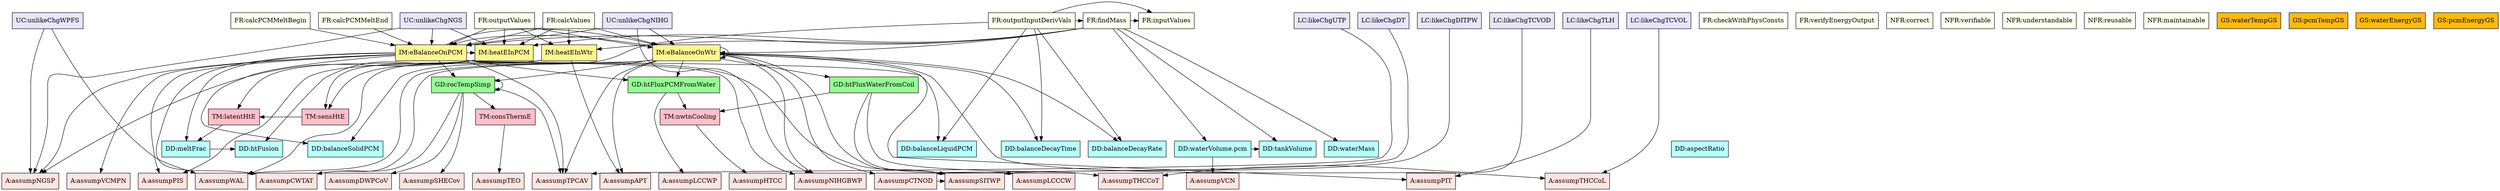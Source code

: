 digraph allvsall {
	assumpCTNOD -> assumpSITWP;
	wVol -> assumpVCN;
	wVol -> tankVol;
	meltFrac -> htFusion;
	consThermECS:theory -> assumpTEO;
	sensHeat:theory -> latentHtETM;
	latentHtETM -> meltFrac;
	nwtnCoolingTM -> assumpHTCC;
	rocTempSimpRC:theory -> assumpCWTAT;
	rocTempSimpRC:theory -> assumpTPCAV;
	rocTempSimpRC:theory -> assumpDWPCoV;
	rocTempSimpRC:theory -> assumpSHECov;
	rocTempSimpRC:theory -> consThermECS:theory;
	rocTempSimpRC:theory -> rocTempSimpRC:theory;
	htFluxC:theory -> assumpLCCCW;
	htFluxC:theory -> assumpTHCCoT;
	htFluxC:theory -> nwtnCoolingTM;
	htFluxP:theory -> assumpLCCWP;
	htFluxP:theory -> nwtnCoolingTM;
	eBalanceOnWtrRC:theory -> assumpCWTAT;
	eBalanceOnWtrRC:theory -> assumpTPCAV;
	eBalanceOnWtrRC:theory -> assumpTHCCoL;
	eBalanceOnWtrRC:theory -> assumpCTNOD;
	eBalanceOnWtrRC:theory -> assumpSITWP;
	eBalanceOnWtrRC:theory -> assumpWAL;
	eBalanceOnWtrRC:theory -> assumpPIT;
	eBalanceOnWtrRC:theory -> assumpNIHGBWP;
	eBalanceOnWtrRC:theory -> assumpAPT;
	eBalanceOnWtrRC:theory -> tauW;
	eBalanceOnWtrRC:theory -> eta;
	eBalanceOnWtrRC:theory -> rocTempSimpRC:theory;
	eBalanceOnWtrRC:theory -> htFluxC:theory;
	eBalanceOnWtrRC:theory -> htFluxP:theory;
	eBalanceOnWtrRC:theory -> eBalanceOnWtrRC:theory;
	eBalanceOnWtrRC:theory -> eBalanceOnPCMRC:theory;
	eBalanceOnPCMRC:theory -> assumpCWTAT;
	eBalanceOnPCMRC:theory -> assumpTPCAV;
	eBalanceOnPCMRC:theory -> assumpSITWP;
	eBalanceOnPCMRC:theory -> assumpPIS;
	eBalanceOnPCMRC:theory -> assumpNIHGBWP;
	eBalanceOnPCMRC:theory -> assumpVCMPN;
	eBalanceOnPCMRC:theory -> assumpNGSP;
	eBalanceOnPCMRC:theory -> tauSP;
	eBalanceOnPCMRC:theory -> tauLP;
	eBalanceOnPCMRC:theory -> meltFrac;
	eBalanceOnPCMRC:theory -> rocTempSimpRC:theory;
	eBalanceOnPCMRC:theory -> htFluxP:theory;
	eBalanceOnPCMRC:theory -> eBalanceOnWtrRC:theory;
	eBalanceOnPCMRC:theory -> heatEInPCMRC:theory;
	heatEInWtrIM -> assumpWAL;
	heatEInWtrIM -> assumpAPT;
	heatEInWtrIM -> sensHeat:theory;
	heatEInPCMRC:theory -> assumpPIS;
	heatEInPCMRC:theory -> assumpNGSP;
	heatEInPCMRC:theory -> htFusion;
	heatEInPCMRC:theory -> sensHeat:theory;
	heatEInPCMRC:theory -> latentHtETM;
	findMass -> wMass;
	findMass -> wVol;
	findMass -> tankVol;
	findMass -> eBalanceOnWtrRC:theory;
	findMass -> eBalanceOnPCMRC:theory;
	findMass -> heatEInWtrIM;
	findMass -> heatEInPCMRC:theory;
	findMass -> inputValues;
	outputInputDerivVals -> tauW;
	outputInputDerivVals -> eta;
	outputInputDerivVals -> tauSP;
	outputInputDerivVals -> tauLP;
	outputInputDerivVals -> inputValues;
	outputInputDerivVals -> findMass;
	calcValues -> eBalanceOnWtrRC:theory;
	calcValues -> eBalanceOnPCMRC:theory;
	calcValues -> heatEInWtrIM;
	calcValues -> heatEInPCMRC:theory;
	calcPCMMeltBegin -> eBalanceOnPCMRC:theory;
	calcPCMMeltEnd -> eBalanceOnPCMRC:theory;
	outputValues -> eBalanceOnWtrRC:theory;
	outputValues -> eBalanceOnPCMRC:theory;
	outputValues -> heatEInWtrIM;
	outputValues -> heatEInPCMRC:theory;
	likeChgUTP -> assumpTPCAV;
	likeChgTCVOD -> assumpTHCCoT;
	likeChgTCVOL -> assumpTHCCoL;
	likeChgDT -> assumpCTNOD;
	likeChgDITPW -> assumpSITWP;
	likeChgTLH -> assumpPIT;
	unlikeChgWPFS -> assumpWAL;
	unlikeChgWPFS -> assumpNGSP;
	unlikeChgNIHG -> assumpNIHGBWP;
	unlikeChgNIHG -> eBalanceOnWtrRC:theory;
	unlikeChgNIHG -> eBalanceOnPCMRC:theory;
	unlikeChgNGS -> assumpNGSP;
	unlikeChgNGS -> eBalanceOnPCMRC:theory;
	unlikeChgNGS -> heatEInPCMRC:theory;


	assumpTEO	[shape=box, color=black, style=filled, fillcolor=mistyrose, label="A:assumpTEO"];
	assumpHTCC	[shape=box, color=black, style=filled, fillcolor=mistyrose, label="A:assumpHTCC"];
	assumpCWTAT	[shape=box, color=black, style=filled, fillcolor=mistyrose, label="A:assumpCWTAT"];
	assumpTPCAV	[shape=box, color=black, style=filled, fillcolor=mistyrose, label="A:assumpTPCAV"];
	assumpDWPCoV	[shape=box, color=black, style=filled, fillcolor=mistyrose, label="A:assumpDWPCoV"];
	assumpSHECov	[shape=box, color=black, style=filled, fillcolor=mistyrose, label="A:assumpSHECov"];
	assumpLCCCW	[shape=box, color=black, style=filled, fillcolor=mistyrose, label="A:assumpLCCCW"];
	assumpTHCCoT	[shape=box, color=black, style=filled, fillcolor=mistyrose, label="A:assumpTHCCoT"];
	assumpTHCCoL	[shape=box, color=black, style=filled, fillcolor=mistyrose, label="A:assumpTHCCoL"];
	assumpLCCWP	[shape=box, color=black, style=filled, fillcolor=mistyrose, label="A:assumpLCCWP"];
	assumpCTNOD	[shape=box, color=black, style=filled, fillcolor=mistyrose, label="A:assumpCTNOD"];
	assumpSITWP	[shape=box, color=black, style=filled, fillcolor=mistyrose, label="A:assumpSITWP"];
	assumpPIS	[shape=box, color=black, style=filled, fillcolor=mistyrose, label="A:assumpPIS"];
	assumpWAL	[shape=box, color=black, style=filled, fillcolor=mistyrose, label="A:assumpWAL"];
	assumpPIT	[shape=box, color=black, style=filled, fillcolor=mistyrose, label="A:assumpPIT"];
	assumpNIHGBWP	[shape=box, color=black, style=filled, fillcolor=mistyrose, label="A:assumpNIHGBWP"];
	assumpVCMPN	[shape=box, color=black, style=filled, fillcolor=mistyrose, label="A:assumpVCMPN"];
	assumpNGSP	[shape=box, color=black, style=filled, fillcolor=mistyrose, label="A:assumpNGSP"];
	assumpAPT	[shape=box, color=black, style=filled, fillcolor=mistyrose, label="A:assumpAPT"];
	assumpVCN	[shape=box, color=black, style=filled, fillcolor=mistyrose, label="A:assumpVCN"];

	subgraph A {
	rank="same"
	{assumpTEO, assumpHTCC, assumpCWTAT, assumpTPCAV, assumpDWPCoV, assumpSHECov, assumpLCCCW, assumpTHCCoT, assumpTHCCoL, assumpLCCWP, assumpCTNOD, assumpSITWP, assumpPIS, assumpWAL, assumpPIT, assumpNIHGBWP, assumpVCMPN, assumpNGSP, assumpAPT, assumpVCN}
	}

	wMass	[shape=box, color=black, style=filled, fillcolor=paleturquoise1, label="DD:waterMass"];
	wVol	[shape=box, color=black, style=filled, fillcolor=paleturquoise1, label="DD:waterVolume.pcm"];
	tankVol	[shape=box, color=black, style=filled, fillcolor=paleturquoise1, label="DD:tankVolume"];
	tauW	[shape=box, color=black, style=filled, fillcolor=paleturquoise1, label="DD:balanceDecayRate"];
	eta	[shape=box, color=black, style=filled, fillcolor=paleturquoise1, label="DD:balanceDecayTime"];
	tauSP	[shape=box, color=black, style=filled, fillcolor=paleturquoise1, label="DD:balanceSolidPCM"];
	tauLP	[shape=box, color=black, style=filled, fillcolor=paleturquoise1, label="DD:balanceLiquidPCM"];
	htFusion	[shape=box, color=black, style=filled, fillcolor=paleturquoise1, label="DD:htFusion"];
	meltFrac	[shape=box, color=black, style=filled, fillcolor=paleturquoise1, label="DD:meltFrac"];
	aspectRatio	[shape=box, color=black, style=filled, fillcolor=paleturquoise1, label="DD:aspectRatio"];

	subgraph DD {
	rank="same"
	{wMass, wVol, tankVol, tauW, eta, tauSP, tauLP, htFusion, meltFrac, aspectRatio}
	}

	consThermECS:theory	[shape=box, color=black, style=filled, fillcolor=pink, label="TM:consThermE"];
	sensHeat:theory	[shape=box, color=black, style=filled, fillcolor=pink, label="TM:sensHtE"];
	latentHtETM	[shape=box, color=black, style=filled, fillcolor=pink, label="TM:latentHtE"];
	nwtnCoolingTM	[shape=box, color=black, style=filled, fillcolor=pink, label="TM:nwtnCooling"];

	subgraph TM {
	rank="same"
	{consThermECS:theory, sensHeat:theory, latentHtETM, nwtnCoolingTM}
	}

	rocTempSimpRC:theory	[shape=box, color=black, style=filled, fillcolor=palegreen, label="GD:rocTempSimp"];
	htFluxC:theory	[shape=box, color=black, style=filled, fillcolor=palegreen, label="GD:htFluxWaterFromCoil"];
	htFluxP:theory	[shape=box, color=black, style=filled, fillcolor=palegreen, label="GD:htFluxPCMFromWater"];

	subgraph GD {
	rank="same"
	{rocTempSimpRC:theory, htFluxC:theory, htFluxP:theory}
	}

	eBalanceOnWtrRC:theory	[shape=box, color=black, style=filled, fillcolor=khaki1, label="IM:eBalanceOnWtr"];
	eBalanceOnPCMRC:theory	[shape=box, color=black, style=filled, fillcolor=khaki1, label="IM:eBalanceOnPCM"];
	heatEInWtrIM	[shape=box, color=black, style=filled, fillcolor=khaki1, label="IM:heatEInWtr"];
	heatEInPCMRC:theory	[shape=box, color=black, style=filled, fillcolor=khaki1, label="IM:heatEInPCM"];

	subgraph IM {
	rank="same"
	{eBalanceOnWtrRC:theory, eBalanceOnPCMRC:theory, heatEInWtrIM, heatEInPCMRC:theory}
	}

	inputValues	[shape=box, color=black, style=filled, fillcolor=ivory, label="FR:inputValues"];
	findMass	[shape=box, color=black, style=filled, fillcolor=ivory, label="FR:findMass"];
	checkWithPhysConsts	[shape=box, color=black, style=filled, fillcolor=ivory, label="FR:checkWithPhysConsts"];
	outputInputDerivVals	[shape=box, color=black, style=filled, fillcolor=ivory, label="FR:outputInputDerivVals"];
	calcValues	[shape=box, color=black, style=filled, fillcolor=ivory, label="FR:calcValues"];
	verifyEnergyOutput	[shape=box, color=black, style=filled, fillcolor=ivory, label="FR:verifyEnergyOutput"];
	calcPCMMeltBegin	[shape=box, color=black, style=filled, fillcolor=ivory, label="FR:calcPCMMeltBegin"];
	calcPCMMeltEnd	[shape=box, color=black, style=filled, fillcolor=ivory, label="FR:calcPCMMeltEnd"];
	outputValues	[shape=box, color=black, style=filled, fillcolor=ivory, label="FR:outputValues"];
	correct	[shape=box, color=black, style=filled, fillcolor=ivory, label="NFR:correct"];
	verifiable	[shape=box, color=black, style=filled, fillcolor=ivory, label="NFR:verifiable"];
	understandable	[shape=box, color=black, style=filled, fillcolor=ivory, label="NFR:understandable"];
	reusable	[shape=box, color=black, style=filled, fillcolor=ivory, label="NFR:reusable"];
	maintainable	[shape=box, color=black, style=filled, fillcolor=ivory, label="NFR:maintainable"];

	subgraph FR {
	rank="same"
	{inputValues, findMass, checkWithPhysConsts, outputInputDerivVals, calcValues, verifyEnergyOutput, calcPCMMeltBegin, calcPCMMeltEnd, outputValues, correct, verifiable, understandable, reusable, maintainable}
	}

	waterTempGS	[shape=box, color=black, style=filled, fillcolor=darkgoldenrod1, label="GS:waterTempGS"];
	pcmTempGS	[shape=box, color=black, style=filled, fillcolor=darkgoldenrod1, label="GS:pcmTempGS"];
	waterEnergyGS	[shape=box, color=black, style=filled, fillcolor=darkgoldenrod1, label="GS:waterEnergyGS"];
	pcmEnergyGS	[shape=box, color=black, style=filled, fillcolor=darkgoldenrod1, label="GS:pcmEnergyGS"];

	subgraph GS {
	rank="same"
	{waterTempGS, pcmTempGS, waterEnergyGS, pcmEnergyGS}
	}

	likeChgUTP	[shape=box, color=black, style=filled, fillcolor=lavender, label="LC:likeChgUTP"];
	likeChgTCVOD	[shape=box, color=black, style=filled, fillcolor=lavender, label="LC:likeChgTCVOD"];
	likeChgTCVOL	[shape=box, color=black, style=filled, fillcolor=lavender, label="LC:likeChgTCVOL"];
	likeChgDT	[shape=box, color=black, style=filled, fillcolor=lavender, label="LC:likeChgDT"];
	likeChgDITPW	[shape=box, color=black, style=filled, fillcolor=lavender, label="LC:likeChgDITPW"];
	likeChgTLH	[shape=box, color=black, style=filled, fillcolor=lavender, label="LC:likeChgTLH"];
	unlikeChgWPFS	[shape=box, color=black, style=filled, fillcolor=lavender, label="UC:unlikeChgWPFS"];
	unlikeChgNIHG	[shape=box, color=black, style=filled, fillcolor=lavender, label="UC:unlikeChgNIHG"];
	unlikeChgNGS	[shape=box, color=black, style=filled, fillcolor=lavender, label="UC:unlikeChgNGS"];

	subgraph LC {
	rank="same"
	{likeChgUTP, likeChgTCVOD, likeChgTCVOL, likeChgDT, likeChgDITPW, likeChgTLH, unlikeChgWPFS, unlikeChgNIHG, unlikeChgNGS}
	}

}
